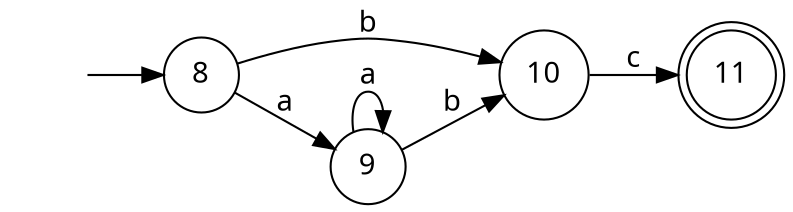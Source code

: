 digraph{
rankdir="LR";
fontname = "Microsoft YaHei";
node [shape = circle, fontname = "Microsoft YaHei"];
edge [fontname = "Microsoft YaHei"];
-1[style=invis];
-1 -> 8;
10 -> 11[ label = "c" ];
11 [ shape = doublecircle ];
9 -> 10[ label = "b" ];
9 -> 9[ label = "a" ];
8 -> 10[ label = "b" ];
8 -> 9[ label = "a" ];
}